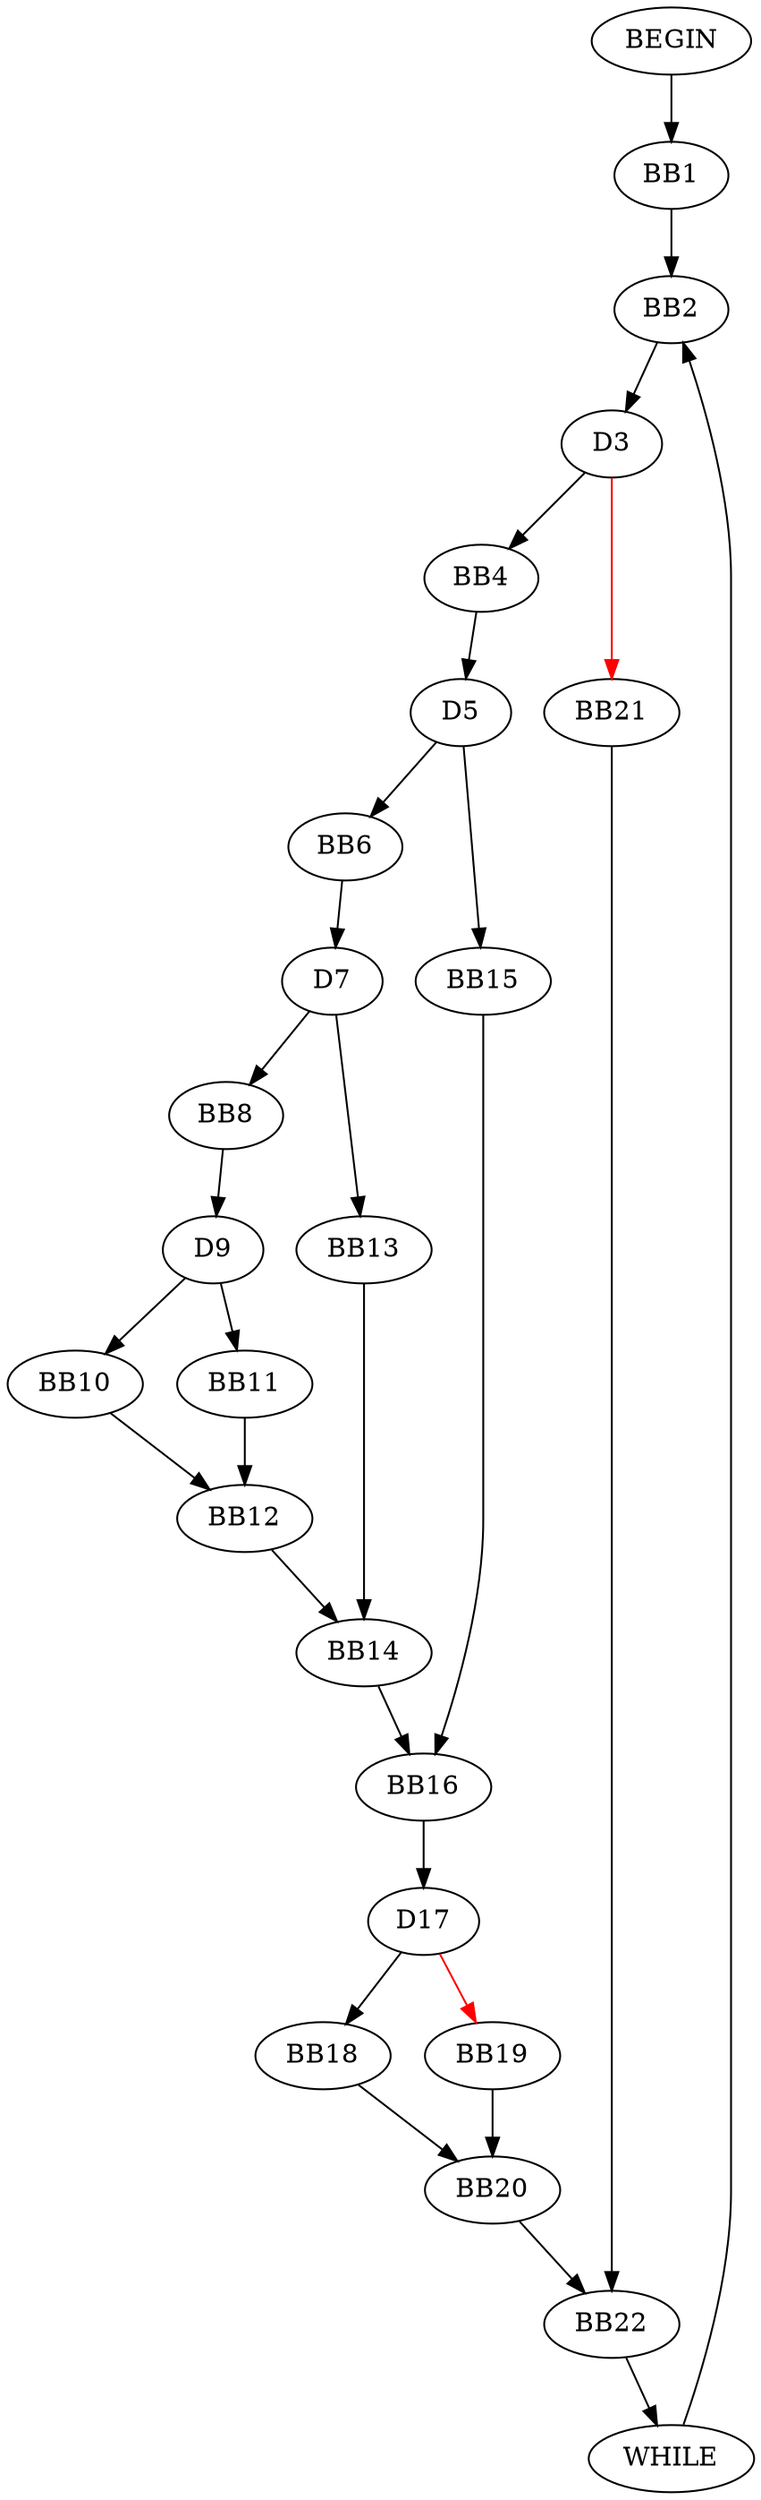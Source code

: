 digraph G {BEGIN->BB1;BB1->BB2;WHILE->BB2;BB2->D3;D3->BB4;BB4->D5;D5->BB6;BB6->D7;D7->BB8;BB8->D9;D9->BB10;D9->BB11;BB10->BB12;BB11->BB12;D7->BB13;BB12->BB14;BB13->BB14;D5->BB15;BB14->BB16;BB15->BB16;BB16->D17;D17->BB18;D17->BB19[color=red, pendwidth=3.0];BB18->BB20;BB19->BB20;D3->BB21[color=red, pendwidth=3.0];BB20->BB22;BB21->BB22;BB22->WHILE;}